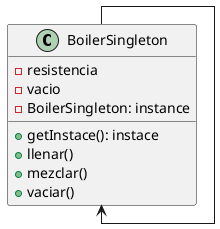 @startuml UMLSingleton
class BoilerSingleton {
    - resistencia
    - vacio
    - BoilerSingleton: instance

    + getInstace(): instace
    +llenar()
    +mezclar()
    +vaciar()

}

BoilerSingleton --> BoilerSingleton
skinparam linetype ortho


@enduml
